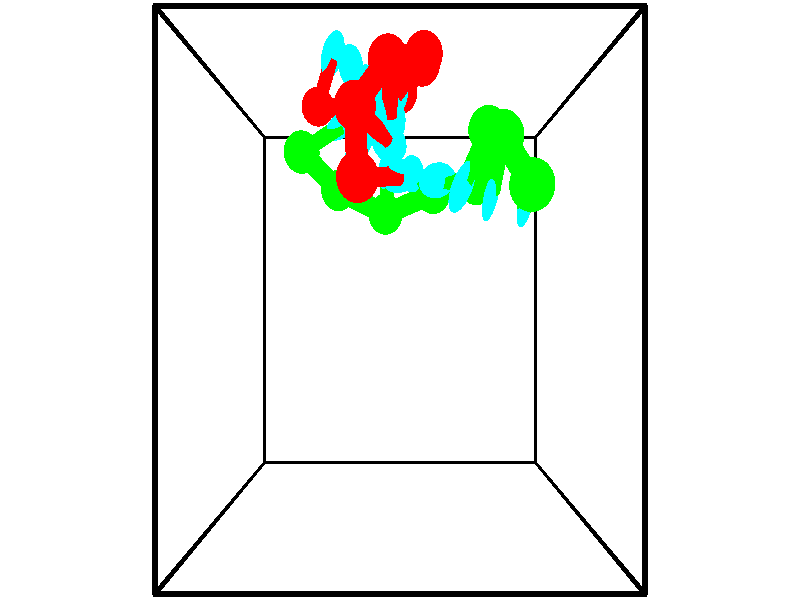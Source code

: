 // switches for output
#declare DRAW_BASES = 1; // possible values are 0, 1; only relevant for DNA ribbons
#declare DRAW_BASES_TYPE = 3; // possible values are 1, 2, 3; only relevant for DNA ribbons
#declare DRAW_FOG = 0; // set to 1 to enable fog

#include "colors.inc"

#include "transforms.inc"
background { rgb <1, 1, 1>}

#default {
   normal{
       ripples 0.25
       frequency 0.20
       turbulence 0.2
       lambda 5
   }
	finish {
		phong 0.1
		phong_size 40.
	}
}

// original window dimensions: 1024x640


// camera settings

camera {
	sky <-0, 1, 0>
	up <-0, 1, 0>
	right 1.6 * <1, 0, 0>
	location <2.5, 2.5, 11.1562>
	look_at <2.5, 2.5, 2.5>
	direction <0, 0, -8.6562>
	angle 67.0682
}


# declare cpy_camera_pos = <2.5, 2.5, 11.1562>;
# if (DRAW_FOG = 1)
fog {
	fog_type 2
	up vnormalize(cpy_camera_pos)
	color rgbt<1,1,1,0.3>
	distance 1e-5
	fog_alt 3e-3
	fog_offset 4
}
# end


// LIGHTS

# declare lum = 6;
global_settings {
	ambient_light rgb lum * <0.05, 0.05, 0.05>
	max_trace_level 15
}# declare cpy_direct_light_amount = 0.25;
light_source
{	1000 * <-1, -1, 1>,
	rgb lum * cpy_direct_light_amount
	parallel
}

light_source
{	1000 * <1, 1, -1>,
	rgb lum * cpy_direct_light_amount
	parallel
}

// strand 0

// nucleotide -1

// particle -1
sphere {
	<1.216117, 5.014425, 1.726224> 0.250000
	pigment { color rgbt <1,0,0,0> }
	no_shadow
}
cylinder {
	<1.359417, 5.377777, 1.812480>,  <1.445397, 5.595788, 1.864234>, 0.100000
	pigment { color rgbt <1,0,0,0> }
	no_shadow
}
cylinder {
	<1.359417, 5.377777, 1.812480>,  <1.216117, 5.014425, 1.726224>, 0.100000
	pigment { color rgbt <1,0,0,0> }
	no_shadow
}

// particle -1
sphere {
	<1.359417, 5.377777, 1.812480> 0.100000
	pigment { color rgbt <1,0,0,0> }
	no_shadow
}
sphere {
	0, 1
	scale<0.080000,0.200000,0.300000>
	matrix <0.681094, -0.412258, 0.605107,
		0.638567, -0.069908, -0.766384,
		0.358250, 0.908381, 0.215640,
		1.466892, 5.650291, 1.877172>
	pigment { color rgbt <0,1,1,0> }
	no_shadow
}
cylinder {
	<1.891101, 5.031936, 1.488846>,  <1.216117, 5.014425, 1.726224>, 0.130000
	pigment { color rgbt <1,0,0,0> }
	no_shadow
}

// nucleotide -1

// particle -1
sphere {
	<1.891101, 5.031936, 1.488846> 0.250000
	pigment { color rgbt <1,0,0,0> }
	no_shadow
}
cylinder {
	<1.816166, 5.267197, 1.803547>,  <1.771205, 5.408353, 1.992368>, 0.100000
	pigment { color rgbt <1,0,0,0> }
	no_shadow
}
cylinder {
	<1.816166, 5.267197, 1.803547>,  <1.891101, 5.031936, 1.488846>, 0.100000
	pigment { color rgbt <1,0,0,0> }
	no_shadow
}

// particle -1
sphere {
	<1.816166, 5.267197, 1.803547> 0.100000
	pigment { color rgbt <1,0,0,0> }
	no_shadow
}
sphere {
	0, 1
	scale<0.080000,0.200000,0.300000>
	matrix <0.576116, -0.582928, 0.572962,
		0.795609, 0.560599, -0.229639,
		-0.187339, 0.588153, 0.786753,
		1.759964, 5.443643, 2.039573>
	pigment { color rgbt <0,1,1,0> }
	no_shadow
}
cylinder {
	<2.514697, 5.176274, 1.751507>,  <1.891101, 5.031936, 1.488846>, 0.130000
	pigment { color rgbt <1,0,0,0> }
	no_shadow
}

// nucleotide -1

// particle -1
sphere {
	<2.514697, 5.176274, 1.751507> 0.250000
	pigment { color rgbt <1,0,0,0> }
	no_shadow
}
cylinder {
	<2.221115, 5.193733, 2.022624>,  <2.044966, 5.204208, 2.185294>, 0.100000
	pigment { color rgbt <1,0,0,0> }
	no_shadow
}
cylinder {
	<2.221115, 5.193733, 2.022624>,  <2.514697, 5.176274, 1.751507>, 0.100000
	pigment { color rgbt <1,0,0,0> }
	no_shadow
}

// particle -1
sphere {
	<2.221115, 5.193733, 2.022624> 0.100000
	pigment { color rgbt <1,0,0,0> }
	no_shadow
}
sphere {
	0, 1
	scale<0.080000,0.200000,0.300000>
	matrix <0.470355, -0.687247, 0.553585,
		0.489974, 0.725111, 0.483879,
		-0.733956, 0.043647, 0.677793,
		2.000928, 5.206828, 2.225962>
	pigment { color rgbt <0,1,1,0> }
	no_shadow
}
cylinder {
	<2.824753, 5.331450, 2.428885>,  <2.514697, 5.176274, 1.751507>, 0.130000
	pigment { color rgbt <1,0,0,0> }
	no_shadow
}

// nucleotide -1

// particle -1
sphere {
	<2.824753, 5.331450, 2.428885> 0.250000
	pigment { color rgbt <1,0,0,0> }
	no_shadow
}
cylinder {
	<2.477810, 5.137398, 2.473316>,  <2.269644, 5.020967, 2.499975>, 0.100000
	pigment { color rgbt <1,0,0,0> }
	no_shadow
}
cylinder {
	<2.477810, 5.137398, 2.473316>,  <2.824753, 5.331450, 2.428885>, 0.100000
	pigment { color rgbt <1,0,0,0> }
	no_shadow
}

// particle -1
sphere {
	<2.477810, 5.137398, 2.473316> 0.100000
	pigment { color rgbt <1,0,0,0> }
	no_shadow
}
sphere {
	0, 1
	scale<0.080000,0.200000,0.300000>
	matrix <0.405135, -0.558623, 0.723745,
		-0.289060, 0.672747, 0.681069,
		-0.867358, -0.485131, 0.111078,
		2.217602, 4.991858, 2.506639>
	pigment { color rgbt <0,1,1,0> }
	no_shadow
}
cylinder {
	<2.815724, 5.221024, 3.142981>,  <2.824753, 5.331450, 2.428885>, 0.130000
	pigment { color rgbt <1,0,0,0> }
	no_shadow
}

// nucleotide -1

// particle -1
sphere {
	<2.815724, 5.221024, 3.142981> 0.250000
	pigment { color rgbt <1,0,0,0> }
	no_shadow
}
cylinder {
	<2.562290, 4.957047, 2.981466>,  <2.410230, 4.798660, 2.884557>, 0.100000
	pigment { color rgbt <1,0,0,0> }
	no_shadow
}
cylinder {
	<2.562290, 4.957047, 2.981466>,  <2.815724, 5.221024, 3.142981>, 0.100000
	pigment { color rgbt <1,0,0,0> }
	no_shadow
}

// particle -1
sphere {
	<2.562290, 4.957047, 2.981466> 0.100000
	pigment { color rgbt <1,0,0,0> }
	no_shadow
}
sphere {
	0, 1
	scale<0.080000,0.200000,0.300000>
	matrix <0.251057, -0.669043, 0.699537,
		-0.731806, 0.341843, 0.589579,
		-0.633586, -0.659943, -0.403788,
		2.372215, 4.759064, 2.860330>
	pigment { color rgbt <0,1,1,0> }
	no_shadow
}
cylinder {
	<2.347558, 5.018795, 3.591187>,  <2.815724, 5.221024, 3.142981>, 0.130000
	pigment { color rgbt <1,0,0,0> }
	no_shadow
}

// nucleotide -1

// particle -1
sphere {
	<2.347558, 5.018795, 3.591187> 0.250000
	pigment { color rgbt <1,0,0,0> }
	no_shadow
}
cylinder {
	<2.366421, 4.710289, 3.337281>,  <2.377739, 4.525186, 3.184937>, 0.100000
	pigment { color rgbt <1,0,0,0> }
	no_shadow
}
cylinder {
	<2.366421, 4.710289, 3.337281>,  <2.347558, 5.018795, 3.591187>, 0.100000
	pigment { color rgbt <1,0,0,0> }
	no_shadow
}

// particle -1
sphere {
	<2.366421, 4.710289, 3.337281> 0.100000
	pigment { color rgbt <1,0,0,0> }
	no_shadow
}
sphere {
	0, 1
	scale<0.080000,0.200000,0.300000>
	matrix <0.279180, -0.599971, 0.749729,
		-0.959080, -0.212570, 0.187028,
		0.047158, -0.771265, -0.634765,
		2.380568, 4.478909, 3.146852>
	pigment { color rgbt <0,1,1,0> }
	no_shadow
}
cylinder {
	<1.961393, 4.433256, 3.944604>,  <2.347558, 5.018795, 3.591187>, 0.130000
	pigment { color rgbt <1,0,0,0> }
	no_shadow
}

// nucleotide -1

// particle -1
sphere {
	<1.961393, 4.433256, 3.944604> 0.250000
	pigment { color rgbt <1,0,0,0> }
	no_shadow
}
cylinder {
	<2.191372, 4.285660, 3.652500>,  <2.329359, 4.197102, 3.477237>, 0.100000
	pigment { color rgbt <1,0,0,0> }
	no_shadow
}
cylinder {
	<2.191372, 4.285660, 3.652500>,  <1.961393, 4.433256, 3.944604>, 0.100000
	pigment { color rgbt <1,0,0,0> }
	no_shadow
}

// particle -1
sphere {
	<2.191372, 4.285660, 3.652500> 0.100000
	pigment { color rgbt <1,0,0,0> }
	no_shadow
}
sphere {
	0, 1
	scale<0.080000,0.200000,0.300000>
	matrix <0.471752, -0.579732, 0.664350,
		-0.668495, -0.726469, -0.159242,
		0.574947, -0.368991, -0.730261,
		2.363856, 4.174963, 3.433422>
	pigment { color rgbt <0,1,1,0> }
	no_shadow
}
cylinder {
	<2.001493, 3.699112, 4.082544>,  <1.961393, 4.433256, 3.944604>, 0.130000
	pigment { color rgbt <1,0,0,0> }
	no_shadow
}

// nucleotide -1

// particle -1
sphere {
	<2.001493, 3.699112, 4.082544> 0.250000
	pigment { color rgbt <1,0,0,0> }
	no_shadow
}
cylinder {
	<2.305687, 3.748810, 3.827600>,  <2.488203, 3.778628, 3.674634>, 0.100000
	pigment { color rgbt <1,0,0,0> }
	no_shadow
}
cylinder {
	<2.305687, 3.748810, 3.827600>,  <2.001493, 3.699112, 4.082544>, 0.100000
	pigment { color rgbt <1,0,0,0> }
	no_shadow
}

// particle -1
sphere {
	<2.305687, 3.748810, 3.827600> 0.100000
	pigment { color rgbt <1,0,0,0> }
	no_shadow
}
sphere {
	0, 1
	scale<0.080000,0.200000,0.300000>
	matrix <0.558530, -0.625808, 0.544434,
		-0.331222, -0.770018, -0.545311,
		0.760484, 0.124244, -0.637360,
		2.533832, 3.786083, 3.636392>
	pigment { color rgbt <0,1,1,0> }
	no_shadow
}
// strand 1

// nucleotide -1

// particle -1
sphere {
	<3.964585, 3.564152, 4.466509> 0.250000
	pigment { color rgbt <0,1,0,0> }
	no_shadow
}
cylinder {
	<3.999489, 3.496124, 4.073884>,  <4.020432, 3.455308, 3.838310>, 0.100000
	pigment { color rgbt <0,1,0,0> }
	no_shadow
}
cylinder {
	<3.999489, 3.496124, 4.073884>,  <3.964585, 3.564152, 4.466509>, 0.100000
	pigment { color rgbt <0,1,0,0> }
	no_shadow
}

// particle -1
sphere {
	<3.999489, 3.496124, 4.073884> 0.100000
	pigment { color rgbt <0,1,0,0> }
	no_shadow
}
sphere {
	0, 1
	scale<0.080000,0.200000,0.300000>
	matrix <-0.952661, 0.273820, -0.132135,
		0.291243, 0.946625, -0.138125,
		0.087261, -0.170069, -0.981561,
		4.025667, 3.445103, 3.779416>
	pigment { color rgbt <0,1,1,0> }
	no_shadow
}
cylinder {
	<3.686042, 4.086950, 4.159566>,  <3.964585, 3.564152, 4.466509>, 0.130000
	pigment { color rgbt <0,1,0,0> }
	no_shadow
}

// nucleotide -1

// particle -1
sphere {
	<3.686042, 4.086950, 4.159566> 0.250000
	pigment { color rgbt <0,1,0,0> }
	no_shadow
}
cylinder {
	<3.652954, 3.794937, 3.888210>,  <3.633101, 3.619730, 3.725397>, 0.100000
	pigment { color rgbt <0,1,0,0> }
	no_shadow
}
cylinder {
	<3.652954, 3.794937, 3.888210>,  <3.686042, 4.086950, 4.159566>, 0.100000
	pigment { color rgbt <0,1,0,0> }
	no_shadow
}

// particle -1
sphere {
	<3.652954, 3.794937, 3.888210> 0.100000
	pigment { color rgbt <0,1,0,0> }
	no_shadow
}
sphere {
	0, 1
	scale<0.080000,0.200000,0.300000>
	matrix <-0.900890, 0.345825, -0.262302,
		0.426093, 0.589456, -0.686284,
		-0.082719, -0.730031, -0.678389,
		3.628138, 3.575927, 3.684694>
	pigment { color rgbt <0,1,1,0> }
	no_shadow
}
cylinder {
	<3.619908, 4.308952, 3.480812>,  <3.686042, 4.086950, 4.159566>, 0.130000
	pigment { color rgbt <0,1,0,0> }
	no_shadow
}

// nucleotide -1

// particle -1
sphere {
	<3.619908, 4.308952, 3.480812> 0.250000
	pigment { color rgbt <0,1,0,0> }
	no_shadow
}
cylinder {
	<3.430222, 3.957771, 3.507099>,  <3.316410, 3.747063, 3.522871>, 0.100000
	pigment { color rgbt <0,1,0,0> }
	no_shadow
}
cylinder {
	<3.430222, 3.957771, 3.507099>,  <3.619908, 4.308952, 3.480812>, 0.100000
	pigment { color rgbt <0,1,0,0> }
	no_shadow
}

// particle -1
sphere {
	<3.430222, 3.957771, 3.507099> 0.100000
	pigment { color rgbt <0,1,0,0> }
	no_shadow
}
sphere {
	0, 1
	scale<0.080000,0.200000,0.300000>
	matrix <-0.735507, 0.354037, -0.577656,
		0.483889, -0.322269, -0.813630,
		-0.474216, -0.877952, 0.065717,
		3.287957, 3.694386, 3.526814>
	pigment { color rgbt <0,1,1,0> }
	no_shadow
}
cylinder {
	<3.551416, 3.834567, 2.884230>,  <3.619908, 4.308952, 3.480812>, 0.130000
	pigment { color rgbt <0,1,0,0> }
	no_shadow
}

// nucleotide -1

// particle -1
sphere {
	<3.551416, 3.834567, 2.884230> 0.250000
	pigment { color rgbt <0,1,0,0> }
	no_shadow
}
cylinder {
	<3.229523, 3.812920, 3.120697>,  <3.036387, 3.799931, 3.262576>, 0.100000
	pigment { color rgbt <0,1,0,0> }
	no_shadow
}
cylinder {
	<3.229523, 3.812920, 3.120697>,  <3.551416, 3.834567, 2.884230>, 0.100000
	pigment { color rgbt <0,1,0,0> }
	no_shadow
}

// particle -1
sphere {
	<3.229523, 3.812920, 3.120697> 0.100000
	pigment { color rgbt <0,1,0,0> }
	no_shadow
}
sphere {
	0, 1
	scale<0.080000,0.200000,0.300000>
	matrix <-0.554239, 0.425236, -0.715537,
		-0.212661, -0.903463, -0.372196,
		-0.804732, -0.054119, 0.591166,
		2.988103, 3.796684, 3.298046>
	pigment { color rgbt <0,1,1,0> }
	no_shadow
}
cylinder {
	<2.982223, 3.794053, 2.375929>,  <3.551416, 3.834567, 2.884230>, 0.130000
	pigment { color rgbt <0,1,0,0> }
	no_shadow
}

// nucleotide -1

// particle -1
sphere {
	<2.982223, 3.794053, 2.375929> 0.250000
	pigment { color rgbt <0,1,0,0> }
	no_shadow
}
cylinder {
	<2.799103, 3.866508, 2.724092>,  <2.689231, 3.909981, 2.932990>, 0.100000
	pigment { color rgbt <0,1,0,0> }
	no_shadow
}
cylinder {
	<2.799103, 3.866508, 2.724092>,  <2.982223, 3.794053, 2.375929>, 0.100000
	pigment { color rgbt <0,1,0,0> }
	no_shadow
}

// particle -1
sphere {
	<2.799103, 3.866508, 2.724092> 0.100000
	pigment { color rgbt <0,1,0,0> }
	no_shadow
}
sphere {
	0, 1
	scale<0.080000,0.200000,0.300000>
	matrix <-0.799102, 0.345284, -0.492153,
		-0.389685, -0.920852, -0.013324,
		-0.457801, 0.181138, 0.870407,
		2.661762, 3.920850, 2.985214>
	pigment { color rgbt <0,1,1,0> }
	no_shadow
}
cylinder {
	<2.285056, 3.554141, 2.253192>,  <2.982223, 3.794053, 2.375929>, 0.130000
	pigment { color rgbt <0,1,0,0> }
	no_shadow
}

// nucleotide -1

// particle -1
sphere {
	<2.285056, 3.554141, 2.253192> 0.250000
	pigment { color rgbt <0,1,0,0> }
	no_shadow
}
cylinder {
	<2.319717, 3.827583, 2.543068>,  <2.340514, 3.991649, 2.716994>, 0.100000
	pigment { color rgbt <0,1,0,0> }
	no_shadow
}
cylinder {
	<2.319717, 3.827583, 2.543068>,  <2.285056, 3.554141, 2.253192>, 0.100000
	pigment { color rgbt <0,1,0,0> }
	no_shadow
}

// particle -1
sphere {
	<2.319717, 3.827583, 2.543068> 0.100000
	pigment { color rgbt <0,1,0,0> }
	no_shadow
}
sphere {
	0, 1
	scale<0.080000,0.200000,0.300000>
	matrix <-0.716148, 0.548423, -0.431700,
		-0.692548, -0.481577, 0.537085,
		0.086653, 0.683605, 0.724690,
		2.345713, 4.032665, 2.760475>
	pigment { color rgbt <0,1,1,0> }
	no_shadow
}
cylinder {
	<1.593300, 3.841264, 2.275341>,  <2.285056, 3.554141, 2.253192>, 0.130000
	pigment { color rgbt <0,1,0,0> }
	no_shadow
}

// nucleotide -1

// particle -1
sphere {
	<1.593300, 3.841264, 2.275341> 0.250000
	pigment { color rgbt <0,1,0,0> }
	no_shadow
}
cylinder {
	<1.788467, 4.117638, 2.488713>,  <1.905568, 4.283462, 2.616737>, 0.100000
	pigment { color rgbt <0,1,0,0> }
	no_shadow
}
cylinder {
	<1.788467, 4.117638, 2.488713>,  <1.593300, 3.841264, 2.275341>, 0.100000
	pigment { color rgbt <0,1,0,0> }
	no_shadow
}

// particle -1
sphere {
	<1.788467, 4.117638, 2.488713> 0.100000
	pigment { color rgbt <0,1,0,0> }
	no_shadow
}
sphere {
	0, 1
	scale<0.080000,0.200000,0.300000>
	matrix <-0.519970, 0.720913, -0.458165,
		-0.701118, -0.053821, 0.711011,
		0.487918, 0.690933, 0.533431,
		1.934843, 4.324917, 2.648742>
	pigment { color rgbt <0,1,1,0> }
	no_shadow
}
cylinder {
	<1.112309, 4.239172, 2.634248>,  <1.593300, 3.841264, 2.275341>, 0.130000
	pigment { color rgbt <0,1,0,0> }
	no_shadow
}

// nucleotide -1

// particle -1
sphere {
	<1.112309, 4.239172, 2.634248> 0.250000
	pigment { color rgbt <0,1,0,0> }
	no_shadow
}
cylinder {
	<1.444733, 4.448563, 2.559083>,  <1.644187, 4.574197, 2.513984>, 0.100000
	pigment { color rgbt <0,1,0,0> }
	no_shadow
}
cylinder {
	<1.444733, 4.448563, 2.559083>,  <1.112309, 4.239172, 2.634248>, 0.100000
	pigment { color rgbt <0,1,0,0> }
	no_shadow
}

// particle -1
sphere {
	<1.444733, 4.448563, 2.559083> 0.100000
	pigment { color rgbt <0,1,0,0> }
	no_shadow
}
sphere {
	0, 1
	scale<0.080000,0.200000,0.300000>
	matrix <-0.544147, 0.695352, -0.469456,
		-0.115085, 0.492398, 0.862728,
		0.831059, 0.523478, -0.187913,
		1.694050, 4.605606, 2.502710>
	pigment { color rgbt <0,1,1,0> }
	no_shadow
}
// box output
cylinder {
	<0.000000, 0.000000, 0.000000>,  <5.000000, 0.000000, 0.000000>, 0.025000
	pigment { color rgbt <0,0,0,0> }
	no_shadow
}
cylinder {
	<0.000000, 0.000000, 0.000000>,  <0.000000, 5.000000, 0.000000>, 0.025000
	pigment { color rgbt <0,0,0,0> }
	no_shadow
}
cylinder {
	<0.000000, 0.000000, 0.000000>,  <0.000000, 0.000000, 5.000000>, 0.025000
	pigment { color rgbt <0,0,0,0> }
	no_shadow
}
cylinder {
	<5.000000, 5.000000, 5.000000>,  <0.000000, 5.000000, 5.000000>, 0.025000
	pigment { color rgbt <0,0,0,0> }
	no_shadow
}
cylinder {
	<5.000000, 5.000000, 5.000000>,  <5.000000, 0.000000, 5.000000>, 0.025000
	pigment { color rgbt <0,0,0,0> }
	no_shadow
}
cylinder {
	<5.000000, 5.000000, 5.000000>,  <5.000000, 5.000000, 0.000000>, 0.025000
	pigment { color rgbt <0,0,0,0> }
	no_shadow
}
cylinder {
	<0.000000, 0.000000, 5.000000>,  <0.000000, 5.000000, 5.000000>, 0.025000
	pigment { color rgbt <0,0,0,0> }
	no_shadow
}
cylinder {
	<0.000000, 0.000000, 5.000000>,  <5.000000, 0.000000, 5.000000>, 0.025000
	pigment { color rgbt <0,0,0,0> }
	no_shadow
}
cylinder {
	<5.000000, 5.000000, 0.000000>,  <0.000000, 5.000000, 0.000000>, 0.025000
	pigment { color rgbt <0,0,0,0> }
	no_shadow
}
cylinder {
	<5.000000, 5.000000, 0.000000>,  <5.000000, 0.000000, 0.000000>, 0.025000
	pigment { color rgbt <0,0,0,0> }
	no_shadow
}
cylinder {
	<5.000000, 0.000000, 5.000000>,  <5.000000, 0.000000, 0.000000>, 0.025000
	pigment { color rgbt <0,0,0,0> }
	no_shadow
}
cylinder {
	<0.000000, 5.000000, 0.000000>,  <0.000000, 5.000000, 5.000000>, 0.025000
	pigment { color rgbt <0,0,0,0> }
	no_shadow
}
// end of box output
